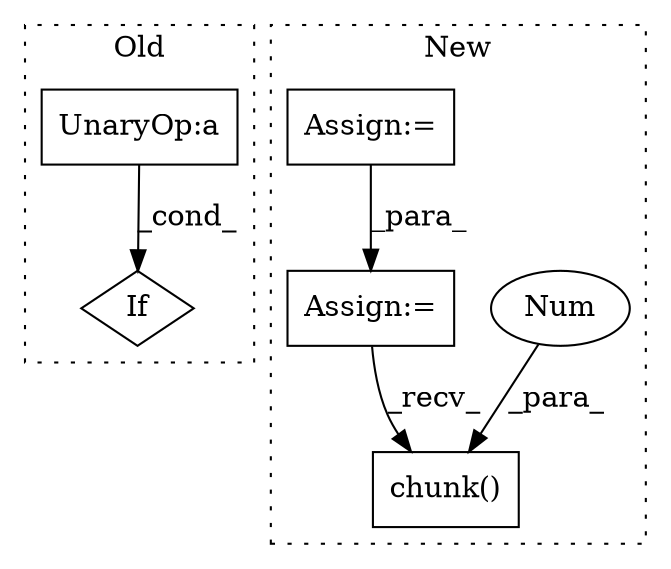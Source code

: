 digraph G {
subgraph cluster0 {
1 [label="If" a="96" s="2821,2848" l="3,14" shape="diamond"];
4 [label="UnaryOp:a" a="61" s="2824" l="24" shape="box"];
label = "Old";
style="dotted";
}
subgraph cluster1 {
2 [label="chunk()" a="75" s="6474,6490" l="15,10" shape="box"];
3 [label="Num" a="76" s="6489" l="1" shape="ellipse"];
5 [label="Assign:=" a="68" s="6407" l="3" shape="box"];
6 [label="Assign:=" a="68" s="6360" l="3" shape="box"];
label = "New";
style="dotted";
}
3 -> 2 [label="_para_"];
4 -> 1 [label="_cond_"];
5 -> 2 [label="_recv_"];
6 -> 5 [label="_para_"];
}